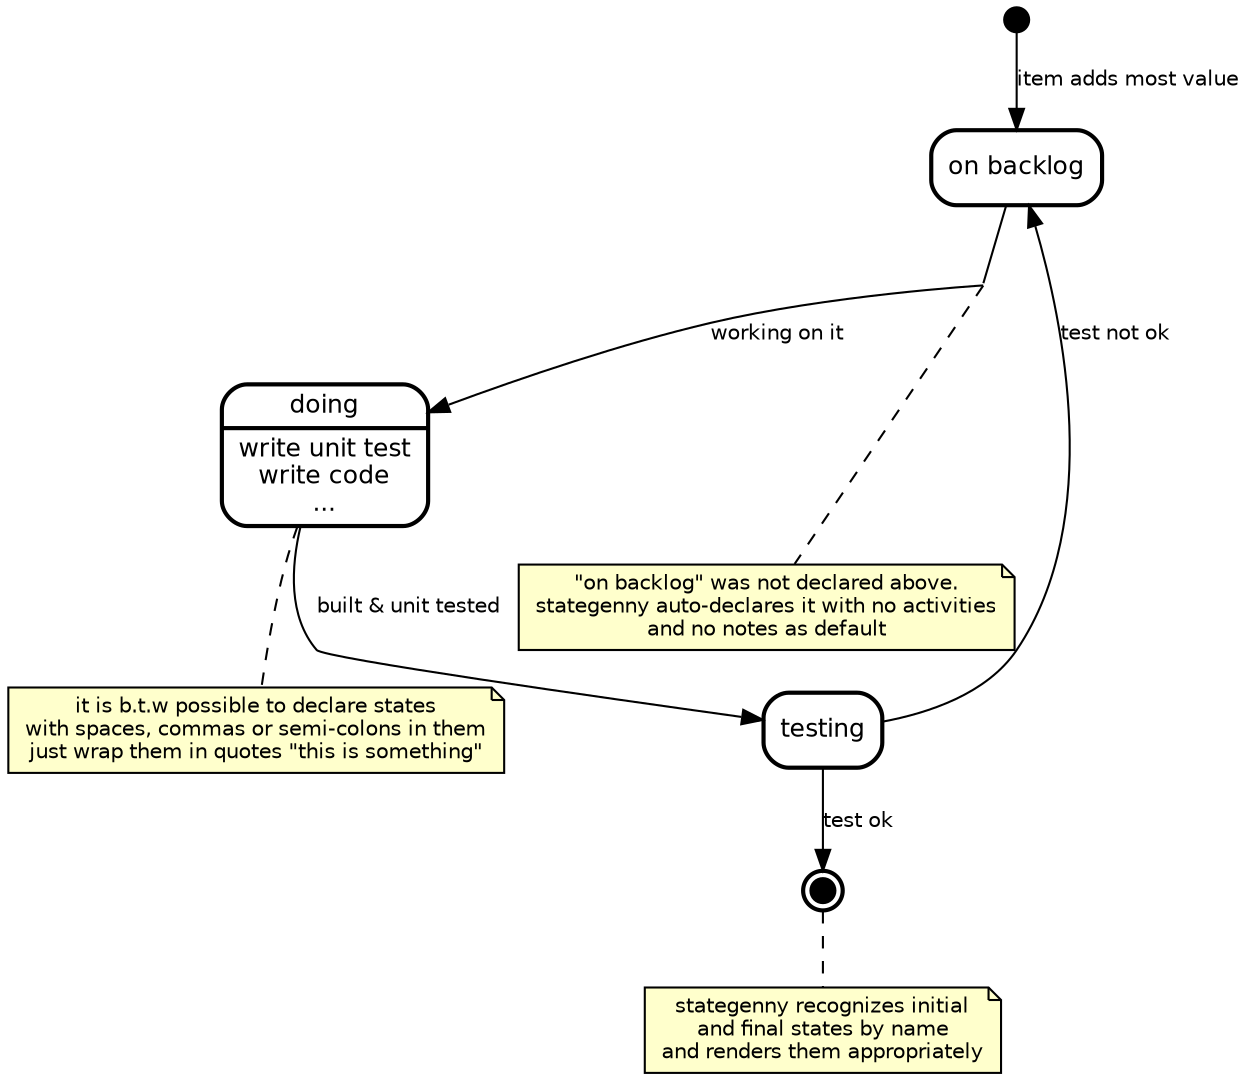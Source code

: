 graph "state transitions" {
  splines=true ordering=out fontname="Helvetica" fontsize=12 overlap=true
  node [shape=Mrecord style=filled fillcolor=white fontname=Helvetica fontsize=12 penwidth=2.0]
  edge [fontname=Helvetica fontsize=10 arrowhead=normal dir=forward]

  "initial" [shape=circle style=filled fillcolor=black fixedsize=true height=0.15 label=""]
  "doing" [label="{doing|write unit test\nwrite code\n...}"]
  "final" [shape=circle style=filled fillcolor=black fixedsize=true height=0.15 peripheries=2 label=""]
  "on backlog" [label="{on backlog}"]
  "testing" [label="{testing}"]
  "note_doing" [label="it is b.t.w possible to declare states\nwith spaces, commas or semi-colons in them\njust wrap them in quotes \"this is something\"" shape=note fontsize=10 fillcolor="#ffffcc" penwidth=1.0]
  "doing" -- "note_doing" [style=dashed arrowtail=none arrowhead=none]

  "note_final" [label="stategenny recognizes initial\nand final states by name\nand renders them appropriately" shape=note fontsize=10 fillcolor="#ffffcc" penwidth=1.0]
  "final" -- "note_final" [style=dashed arrowtail=none arrowhead=none]



  "initial" -- "on backlog" [label="item adds most value"]
  "tr_on backlog_doing_2" [shape=point style=invis margin=0 width=0 height=0]
  "on backlog" -- "tr_on backlog_doing_2" [arrowhead=none]
  "tr_on backlog_doing_2" -- "doing" [label="working on it"]
  "doing" -- "testing" [label="built & unit tested"]
  "testing" -- "on backlog" [label="test not ok"]
  "testing" -- "final" [label="test ok"]
  "note_tr_on backlog_doing_2" [label="\"on backlog\" was not declared above.\nstategenny auto-declares it with no activities\nand no notes as default" shape=note fontsize=10 fillcolor="#ffffcc" penwidth=1.0]
  "tr_on backlog_doing_2" -- "note_tr_on backlog_doing_2" [style=dashed arrowtail=none arrowhead=none weight=0]

}